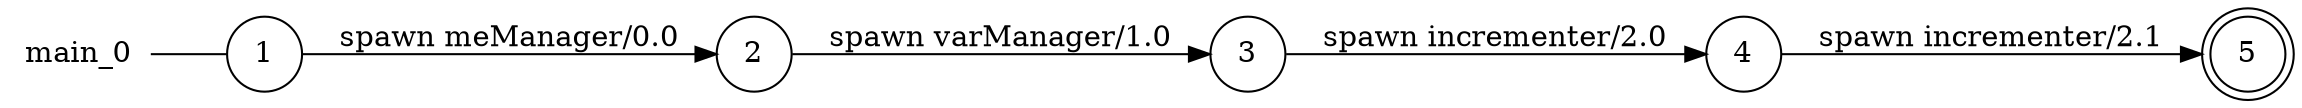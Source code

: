 digraph main_0 {
	rankdir="LR";
	n_0 [label="main_0", shape="plaintext"];
	n_1 [id="5", shape=circle, label="3"];
	n_2 [id="1", shape=circle, label="1"];
	n_0 -> n_2 [arrowhead=none];
	n_3 [id="2", shape=circle, label="2"];
	n_4 [id="4", shape=doublecircle, label="5"];
	n_5 [id="3", shape=circle, label="4"];

	n_5 -> n_4 [id="[$e|3]", label="spawn incrementer/2.1"];
	n_1 -> n_5 [id="[$e|2]", label="spawn incrementer/2.0"];
	n_3 -> n_1 [id="[$e|1]", label="spawn varManager/1.0"];
	n_2 -> n_3 [id="[$e|0]", label="spawn meManager/0.0"];
}
